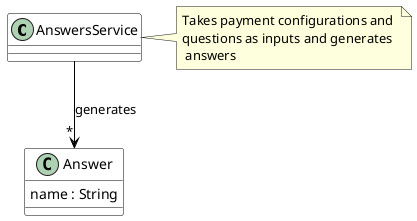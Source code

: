 @startuml
skinparam class {
	BackgroundColor White
	ArrowColor Black
	BorderColor Black
}

class AnswersService {

}
note right: Takes payment configurations and \nquestions as inputs and generates\n answers


class Answer{
   name : String
}


AnswersService --> "*" Answer: generates
@enduml